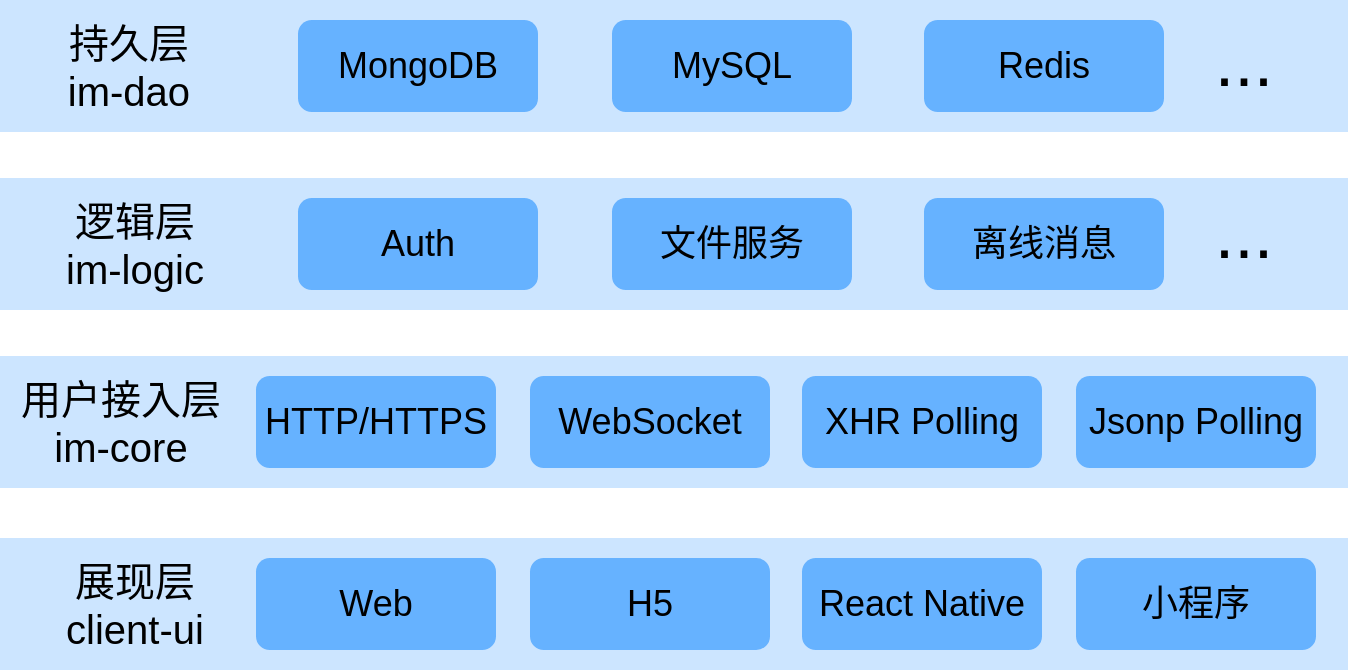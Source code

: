 <mxfile version="14.0.1" type="github">
  <diagram id="F2XBWaNLU_-66Md75Upn" name="第 1 页">
    <mxGraphModel dx="1824" dy="924" grid="0" gridSize="10" guides="1" tooltips="1" connect="1" arrows="1" fold="1" page="0" pageScale="1" pageWidth="827" pageHeight="1169" math="0" shadow="0">
      <root>
        <mxCell id="0" />
        <mxCell id="1" parent="0" />
        <mxCell id="e5jivorowSEiUz4GTDmi-2" value="" style="rounded=0;whiteSpace=wrap;html=1;sketch=0;strokeColor=none;fillColor=#CCE5FF;fontSize=18;" vertex="1" parent="1">
          <mxGeometry x="-279" y="314" width="674" height="66" as="geometry" />
        </mxCell>
        <mxCell id="e5jivorowSEiUz4GTDmi-1" value="Web" style="rounded=1;whiteSpace=wrap;html=1;sketch=0;strokeColor=none;fillColor=#66B2FF;fontSize=18;" vertex="1" parent="1">
          <mxGeometry x="-151" y="324" width="120" height="46" as="geometry" />
        </mxCell>
        <mxCell id="e5jivorowSEiUz4GTDmi-7" value="H5" style="rounded=1;whiteSpace=wrap;html=1;sketch=0;strokeColor=none;fillColor=#66B2FF;fontSize=18;" vertex="1" parent="1">
          <mxGeometry x="-14" y="324" width="120" height="46" as="geometry" />
        </mxCell>
        <mxCell id="e5jivorowSEiUz4GTDmi-8" value="React Native" style="rounded=1;whiteSpace=wrap;html=1;sketch=0;strokeColor=none;fillColor=#66B2FF;fontSize=18;" vertex="1" parent="1">
          <mxGeometry x="122" y="324" width="120" height="46" as="geometry" />
        </mxCell>
        <mxCell id="e5jivorowSEiUz4GTDmi-12" value="" style="rounded=0;whiteSpace=wrap;html=1;sketch=0;strokeColor=none;fillColor=#CCE5FF;fontSize=18;" vertex="1" parent="1">
          <mxGeometry x="-279" y="223" width="674" height="66" as="geometry" />
        </mxCell>
        <mxCell id="e5jivorowSEiUz4GTDmi-13" value="HTTP/HTTPS" style="rounded=1;whiteSpace=wrap;html=1;sketch=0;strokeColor=none;fillColor=#66B2FF;fontSize=18;" vertex="1" parent="1">
          <mxGeometry x="-151" y="233" width="120" height="46" as="geometry" />
        </mxCell>
        <mxCell id="e5jivorowSEiUz4GTDmi-14" value="XHR Polling" style="rounded=1;whiteSpace=wrap;html=1;sketch=0;strokeColor=none;fillColor=#66B2FF;fontSize=18;" vertex="1" parent="1">
          <mxGeometry x="122" y="233" width="120" height="46" as="geometry" />
        </mxCell>
        <mxCell id="e5jivorowSEiUz4GTDmi-15" value="Jsonp Polling" style="rounded=1;whiteSpace=wrap;html=1;sketch=0;strokeColor=none;fillColor=#66B2FF;fontSize=18;" vertex="1" parent="1">
          <mxGeometry x="259" y="233" width="120" height="46" as="geometry" />
        </mxCell>
        <mxCell id="e5jivorowSEiUz4GTDmi-16" value="" style="rounded=0;whiteSpace=wrap;html=1;sketch=0;strokeColor=none;fillColor=#CCE5FF;fontSize=18;" vertex="1" parent="1">
          <mxGeometry x="-279" y="134" width="674" height="66" as="geometry" />
        </mxCell>
        <mxCell id="e5jivorowSEiUz4GTDmi-17" value="Auth" style="rounded=1;whiteSpace=wrap;html=1;sketch=0;strokeColor=none;fillColor=#66B2FF;fontSize=18;" vertex="1" parent="1">
          <mxGeometry x="-130" y="144" width="120" height="46" as="geometry" />
        </mxCell>
        <mxCell id="e5jivorowSEiUz4GTDmi-18" value="文件服务" style="rounded=1;whiteSpace=wrap;html=1;sketch=0;strokeColor=none;fillColor=#66B2FF;fontSize=18;" vertex="1" parent="1">
          <mxGeometry x="27" y="144" width="120" height="46" as="geometry" />
        </mxCell>
        <mxCell id="e5jivorowSEiUz4GTDmi-20" value="" style="rounded=0;whiteSpace=wrap;html=1;sketch=0;strokeColor=none;fillColor=#CCE5FF;fontSize=18;" vertex="1" parent="1">
          <mxGeometry x="-279" y="45" width="674" height="66" as="geometry" />
        </mxCell>
        <mxCell id="e5jivorowSEiUz4GTDmi-21" value="Redis" style="rounded=1;whiteSpace=wrap;html=1;sketch=0;strokeColor=none;fillColor=#66B2FF;fontSize=18;" vertex="1" parent="1">
          <mxGeometry x="183" y="55" width="120" height="46" as="geometry" />
        </mxCell>
        <mxCell id="e5jivorowSEiUz4GTDmi-22" value="MongoDB" style="rounded=1;whiteSpace=wrap;html=1;sketch=0;strokeColor=none;fillColor=#66B2FF;fontSize=18;" vertex="1" parent="1">
          <mxGeometry x="-130" y="55" width="120" height="46" as="geometry" />
        </mxCell>
        <mxCell id="e5jivorowSEiUz4GTDmi-23" value="..." style="text;html=1;strokeColor=none;fillColor=none;align=center;verticalAlign=middle;whiteSpace=wrap;rounded=0;sketch=0;fontSize=35;" vertex="1" parent="1">
          <mxGeometry x="323" y="65" width="40" height="20" as="geometry" />
        </mxCell>
        <mxCell id="e5jivorowSEiUz4GTDmi-24" value="WebSocket" style="rounded=1;whiteSpace=wrap;html=1;sketch=0;strokeColor=none;fillColor=#66B2FF;fontSize=18;" vertex="1" parent="1">
          <mxGeometry x="-14" y="233" width="120" height="46" as="geometry" />
        </mxCell>
        <mxCell id="e5jivorowSEiUz4GTDmi-27" value="离线消息" style="rounded=1;whiteSpace=wrap;html=1;sketch=0;strokeColor=none;fillColor=#66B2FF;fontSize=18;" vertex="1" parent="1">
          <mxGeometry x="183" y="144" width="120" height="46" as="geometry" />
        </mxCell>
        <mxCell id="e5jivorowSEiUz4GTDmi-29" value="..." style="text;html=1;strokeColor=none;fillColor=none;align=center;verticalAlign=middle;whiteSpace=wrap;rounded=0;sketch=0;fontSize=35;" vertex="1" parent="1">
          <mxGeometry x="323" y="151" width="40" height="20" as="geometry" />
        </mxCell>
        <mxCell id="e5jivorowSEiUz4GTDmi-32" value="小程序" style="rounded=1;whiteSpace=wrap;html=1;sketch=0;strokeColor=none;fillColor=#66B2FF;fontSize=18;" vertex="1" parent="1">
          <mxGeometry x="259" y="324" width="120" height="46" as="geometry" />
        </mxCell>
        <mxCell id="e5jivorowSEiUz4GTDmi-33" value="用户接入层&lt;br&gt;im-core" style="text;html=1;strokeColor=none;fillColor=none;align=center;verticalAlign=middle;whiteSpace=wrap;rounded=0;sketch=0;fontSize=20;" vertex="1" parent="1">
          <mxGeometry x="-279" y="229.5" width="121" height="53" as="geometry" />
        </mxCell>
        <mxCell id="e5jivorowSEiUz4GTDmi-34" value="持久层&lt;br&gt;im-dao" style="text;html=1;strokeColor=none;fillColor=none;align=center;verticalAlign=middle;whiteSpace=wrap;rounded=0;sketch=0;fontSize=20;" vertex="1" parent="1">
          <mxGeometry x="-275" y="51.5" width="121" height="53" as="geometry" />
        </mxCell>
        <mxCell id="e5jivorowSEiUz4GTDmi-35" value="展现层&lt;br&gt;client-ui" style="text;html=1;strokeColor=none;fillColor=none;align=center;verticalAlign=middle;whiteSpace=wrap;rounded=0;sketch=0;fontSize=20;" vertex="1" parent="1">
          <mxGeometry x="-272" y="320.5" width="121" height="53" as="geometry" />
        </mxCell>
        <mxCell id="e5jivorowSEiUz4GTDmi-36" value="逻辑层&lt;br&gt;im-logic" style="text;html=1;strokeColor=none;fillColor=none;align=center;verticalAlign=middle;whiteSpace=wrap;rounded=0;sketch=0;fontSize=20;" vertex="1" parent="1">
          <mxGeometry x="-272" y="140.5" width="121" height="53" as="geometry" />
        </mxCell>
        <mxCell id="e5jivorowSEiUz4GTDmi-37" value="MySQL" style="rounded=1;whiteSpace=wrap;html=1;sketch=0;strokeColor=none;fillColor=#66B2FF;fontSize=18;" vertex="1" parent="1">
          <mxGeometry x="27" y="55" width="120" height="46" as="geometry" />
        </mxCell>
      </root>
    </mxGraphModel>
  </diagram>
</mxfile>
